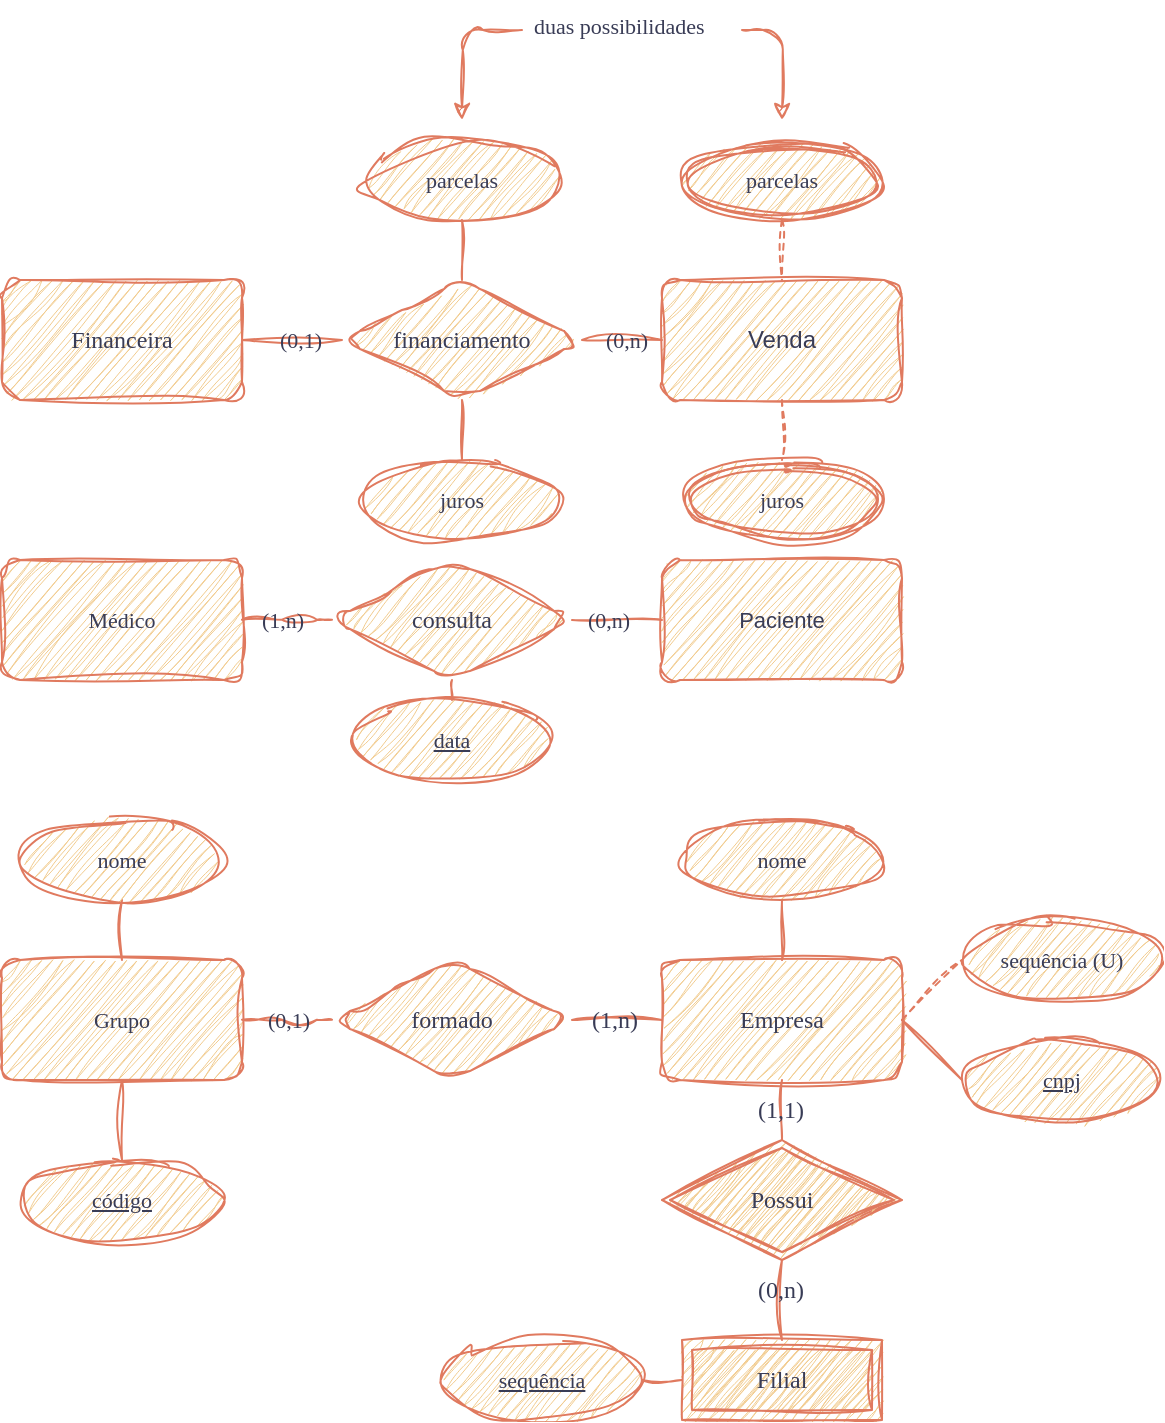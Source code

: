 <mxfile version="21.1.8" type="github">
  <diagram name="Página-1" id="dXOoPCyqEUszRuWvDeEG">
    <mxGraphModel dx="625" dy="1722" grid="1" gridSize="10" guides="1" tooltips="1" connect="1" arrows="1" fold="1" page="1" pageScale="1" pageWidth="827" pageHeight="1169" math="0" shadow="0">
      <root>
        <mxCell id="0" />
        <mxCell id="1" parent="0" />
        <mxCell id="br8IEfC0l66BzFUmi0qX-1" value="Financeira" style="rounded=1;whiteSpace=wrap;html=1;labelBackgroundColor=none;fillColor=#F2CC8F;strokeColor=#E07A5F;fontColor=#393C56;fontFamily=Comic Sans MS;sketch=1;curveFitting=1;jiggle=2;" vertex="1" parent="1">
          <mxGeometry x="10" y="150" width="120" height="60" as="geometry" />
        </mxCell>
        <mxCell id="br8IEfC0l66BzFUmi0qX-17" style="edgeStyle=none;shape=connector;rounded=1;orthogonalLoop=1;jettySize=auto;html=1;entryX=0.5;entryY=0;entryDx=0;entryDy=0;labelBackgroundColor=none;strokeColor=#E07A5F;fontFamily=Comic Sans MS;fontSize=11;fontColor=default;endArrow=none;endFill=0;dashed=1;sketch=1;curveFitting=1;jiggle=2;" edge="1" parent="1" source="br8IEfC0l66BzFUmi0qX-2" target="br8IEfC0l66BzFUmi0qX-15">
          <mxGeometry relative="1" as="geometry" />
        </mxCell>
        <mxCell id="br8IEfC0l66BzFUmi0qX-2" value="Venda" style="rounded=1;whiteSpace=wrap;html=1;labelBackgroundColor=none;fillColor=#F2CC8F;strokeColor=#E07A5F;fontColor=#393C56;sketch=1;curveFitting=1;jiggle=2;" vertex="1" parent="1">
          <mxGeometry x="340" y="150" width="120" height="60" as="geometry" />
        </mxCell>
        <mxCell id="br8IEfC0l66BzFUmi0qX-7" style="rounded=1;orthogonalLoop=1;jettySize=auto;html=1;endArrow=none;endFill=0;labelBackgroundColor=none;strokeColor=#E07A5F;fontColor=default;fontFamily=Comic Sans MS;sketch=1;curveFitting=1;jiggle=2;" edge="1" parent="1" source="br8IEfC0l66BzFUmi0qX-3">
          <mxGeometry relative="1" as="geometry">
            <mxPoint x="240" y="240" as="targetPoint" />
          </mxGeometry>
        </mxCell>
        <mxCell id="br8IEfC0l66BzFUmi0qX-8" style="edgeStyle=none;shape=connector;rounded=1;orthogonalLoop=1;jettySize=auto;html=1;entryX=0.5;entryY=1;entryDx=0;entryDy=0;labelBackgroundColor=none;strokeColor=#E07A5F;fontFamily=Comic Sans MS;fontSize=11;fontColor=default;endArrow=none;endFill=0;sketch=1;curveFitting=1;jiggle=2;" edge="1" parent="1" source="br8IEfC0l66BzFUmi0qX-3">
          <mxGeometry relative="1" as="geometry">
            <mxPoint x="240" y="120" as="targetPoint" />
          </mxGeometry>
        </mxCell>
        <mxCell id="br8IEfC0l66BzFUmi0qX-9" style="edgeStyle=none;shape=connector;rounded=1;orthogonalLoop=1;jettySize=auto;html=1;labelBackgroundColor=none;strokeColor=#E07A5F;fontFamily=Comic Sans MS;fontSize=11;fontColor=default;endArrow=none;endFill=0;sketch=1;curveFitting=1;jiggle=2;" edge="1" parent="1" source="br8IEfC0l66BzFUmi0qX-3" target="br8IEfC0l66BzFUmi0qX-2">
          <mxGeometry relative="1" as="geometry" />
        </mxCell>
        <mxCell id="br8IEfC0l66BzFUmi0qX-12" value="(0,n)" style="edgeLabel;html=1;align=center;verticalAlign=middle;resizable=0;points=[];fontSize=11;fontFamily=Comic Sans MS;fontColor=#393C56;labelBackgroundColor=none;rounded=1;sketch=1;curveFitting=1;jiggle=2;" vertex="1" connectable="0" parent="br8IEfC0l66BzFUmi0qX-9">
          <mxGeometry x="0.081" relative="1" as="geometry">
            <mxPoint as="offset" />
          </mxGeometry>
        </mxCell>
        <mxCell id="br8IEfC0l66BzFUmi0qX-10" style="edgeStyle=none;shape=connector;rounded=1;orthogonalLoop=1;jettySize=auto;html=1;entryX=1;entryY=0.5;entryDx=0;entryDy=0;labelBackgroundColor=none;strokeColor=#E07A5F;fontFamily=Comic Sans MS;fontSize=11;fontColor=default;endArrow=none;endFill=0;sketch=1;curveFitting=1;jiggle=2;" edge="1" parent="1" source="br8IEfC0l66BzFUmi0qX-3" target="br8IEfC0l66BzFUmi0qX-1">
          <mxGeometry relative="1" as="geometry" />
        </mxCell>
        <mxCell id="br8IEfC0l66BzFUmi0qX-13" value="(0,1)" style="edgeLabel;html=1;align=center;verticalAlign=middle;resizable=0;points=[];fontSize=11;fontFamily=Comic Sans MS;fontColor=#393C56;labelBackgroundColor=none;rounded=1;sketch=1;curveFitting=1;jiggle=2;" vertex="1" connectable="0" parent="br8IEfC0l66BzFUmi0qX-10">
          <mxGeometry x="-0.168" relative="1" as="geometry">
            <mxPoint as="offset" />
          </mxGeometry>
        </mxCell>
        <mxCell id="br8IEfC0l66BzFUmi0qX-3" value="financiamento" style="shape=rhombus;perimeter=rhombusPerimeter;whiteSpace=wrap;html=1;align=center;labelBackgroundColor=none;fillColor=#F2CC8F;strokeColor=#E07A5F;fontColor=#393C56;fontFamily=Comic Sans MS;rounded=1;sketch=1;curveFitting=1;jiggle=2;" vertex="1" parent="1">
          <mxGeometry x="180" y="150" width="120" height="60" as="geometry" />
        </mxCell>
        <mxCell id="br8IEfC0l66BzFUmi0qX-15" value="juros" style="ellipse;shape=doubleEllipse;margin=3;whiteSpace=wrap;html=1;align=center;fontFamily=Comic Sans MS;fontSize=11;fontColor=#393C56;labelBackgroundColor=none;fillColor=#F2CC8F;strokeColor=#E07A5F;rounded=1;sketch=1;curveFitting=1;jiggle=2;" vertex="1" parent="1">
          <mxGeometry x="350" y="240" width="100" height="40" as="geometry" />
        </mxCell>
        <mxCell id="br8IEfC0l66BzFUmi0qX-18" style="edgeStyle=none;shape=connector;rounded=1;orthogonalLoop=1;jettySize=auto;html=1;entryX=0.5;entryY=0;entryDx=0;entryDy=0;labelBackgroundColor=none;strokeColor=#E07A5F;fontFamily=Comic Sans MS;fontSize=11;fontColor=default;endArrow=none;endFill=0;dashed=1;sketch=1;curveFitting=1;jiggle=2;" edge="1" parent="1" source="br8IEfC0l66BzFUmi0qX-16" target="br8IEfC0l66BzFUmi0qX-2">
          <mxGeometry relative="1" as="geometry" />
        </mxCell>
        <mxCell id="br8IEfC0l66BzFUmi0qX-16" value="parcelas" style="ellipse;shape=doubleEllipse;margin=3;whiteSpace=wrap;html=1;align=center;fontFamily=Comic Sans MS;fontSize=11;fontColor=#393C56;labelBackgroundColor=none;fillColor=#F2CC8F;strokeColor=#E07A5F;rounded=1;sketch=1;curveFitting=1;jiggle=2;" vertex="1" parent="1">
          <mxGeometry x="350" y="80" width="100" height="40" as="geometry" />
        </mxCell>
        <mxCell id="br8IEfC0l66BzFUmi0qX-20" style="edgeStyle=orthogonalEdgeStyle;shape=connector;rounded=1;orthogonalLoop=1;jettySize=auto;html=1;labelBackgroundColor=none;strokeColor=#E07A5F;fontFamily=Comic Sans MS;fontSize=11;fontColor=default;endArrow=classic;endFill=1;sketch=1;curveFitting=1;jiggle=2;" edge="1" parent="1" source="br8IEfC0l66BzFUmi0qX-19">
          <mxGeometry relative="1" as="geometry">
            <mxPoint x="400" y="70" as="targetPoint" />
          </mxGeometry>
        </mxCell>
        <mxCell id="br8IEfC0l66BzFUmi0qX-21" style="edgeStyle=orthogonalEdgeStyle;shape=connector;rounded=1;orthogonalLoop=1;jettySize=auto;html=1;labelBackgroundColor=none;strokeColor=#E07A5F;fontFamily=Comic Sans MS;fontSize=11;fontColor=default;endArrow=classic;endFill=1;sketch=1;curveFitting=1;jiggle=2;" edge="1" parent="1" source="br8IEfC0l66BzFUmi0qX-19">
          <mxGeometry relative="1" as="geometry">
            <mxPoint x="240" y="70" as="targetPoint" />
          </mxGeometry>
        </mxCell>
        <mxCell id="br8IEfC0l66BzFUmi0qX-19" value="duas possibilidades" style="text;strokeColor=none;fillColor=none;spacingLeft=4;spacingRight=4;overflow=hidden;rotatable=0;points=[[0,0.5],[1,0.5]];portConstraint=eastwest;fontSize=11;whiteSpace=wrap;html=1;fontFamily=Comic Sans MS;fontColor=#393C56;labelBackgroundColor=none;rounded=1;sketch=1;curveFitting=1;jiggle=2;" vertex="1" parent="1">
          <mxGeometry x="270" y="10" width="110" height="30" as="geometry" />
        </mxCell>
        <mxCell id="br8IEfC0l66BzFUmi0qX-27" style="edgeStyle=none;shape=connector;rounded=1;orthogonalLoop=1;jettySize=auto;html=1;entryX=0;entryY=0.5;entryDx=0;entryDy=0;labelBackgroundColor=none;strokeColor=#E07A5F;fontFamily=Comic Sans MS;fontSize=11;fontColor=default;endArrow=none;endFill=0;sketch=1;curveFitting=1;jiggle=2;" edge="1" parent="1">
          <mxGeometry relative="1" as="geometry">
            <mxPoint x="130" y="319.85" as="sourcePoint" />
            <mxPoint x="175" y="319.85" as="targetPoint" />
            <Array as="points">
              <mxPoint x="160" y="319.85" />
            </Array>
          </mxGeometry>
        </mxCell>
        <mxCell id="br8IEfC0l66BzFUmi0qX-30" value="(1,n)" style="edgeLabel;html=1;align=center;verticalAlign=middle;resizable=0;points=[];fontSize=11;fontFamily=Comic Sans MS;fontColor=#393C56;labelBackgroundColor=none;rounded=1;sketch=1;curveFitting=1;jiggle=2;" vertex="1" connectable="0" parent="br8IEfC0l66BzFUmi0qX-27">
          <mxGeometry x="0.193" relative="1" as="geometry">
            <mxPoint x="-7" as="offset" />
          </mxGeometry>
        </mxCell>
        <mxCell id="br8IEfC0l66BzFUmi0qX-23" value="Médico" style="rounded=1;whiteSpace=wrap;html=1;fontFamily=Comic Sans MS;fontSize=11;fontColor=#393C56;labelBackgroundColor=none;fillColor=#F2CC8F;strokeColor=#E07A5F;sketch=1;curveFitting=1;jiggle=2;" vertex="1" parent="1">
          <mxGeometry x="10" y="290" width="120" height="60" as="geometry" />
        </mxCell>
        <mxCell id="br8IEfC0l66BzFUmi0qX-26" style="edgeStyle=none;shape=connector;rounded=1;orthogonalLoop=1;jettySize=auto;html=1;entryX=1;entryY=0.5;entryDx=0;entryDy=0;labelBackgroundColor=none;strokeColor=#E07A5F;fontFamily=Comic Sans MS;fontSize=11;fontColor=default;endArrow=none;endFill=0;sketch=1;curveFitting=1;jiggle=2;" edge="1" parent="1" source="br8IEfC0l66BzFUmi0qX-24" target="br8IEfC0l66BzFUmi0qX-25">
          <mxGeometry relative="1" as="geometry" />
        </mxCell>
        <mxCell id="br8IEfC0l66BzFUmi0qX-31" value="(0,n)" style="edgeLabel;html=1;align=center;verticalAlign=middle;resizable=0;points=[];fontSize=11;fontFamily=Comic Sans MS;fontColor=#393C56;labelBackgroundColor=none;rounded=1;sketch=1;curveFitting=1;jiggle=2;" vertex="1" connectable="0" parent="br8IEfC0l66BzFUmi0qX-26">
          <mxGeometry x="0.193" y="1" relative="1" as="geometry">
            <mxPoint y="-1" as="offset" />
          </mxGeometry>
        </mxCell>
        <mxCell id="br8IEfC0l66BzFUmi0qX-24" value="Paciente" style="rounded=1;whiteSpace=wrap;html=1;fontFamily=Helvetica;fontSize=11;fontColor=#393C56;labelBackgroundColor=none;fillColor=#F2CC8F;strokeColor=#E07A5F;sketch=1;curveFitting=1;jiggle=2;" vertex="1" parent="1">
          <mxGeometry x="340" y="290" width="120" height="60" as="geometry" />
        </mxCell>
        <mxCell id="br8IEfC0l66BzFUmi0qX-29" style="edgeStyle=none;shape=connector;rounded=1;orthogonalLoop=1;jettySize=auto;html=1;entryX=0.5;entryY=0;entryDx=0;entryDy=0;labelBackgroundColor=none;strokeColor=#E07A5F;fontFamily=Comic Sans MS;fontSize=11;fontColor=default;endArrow=none;endFill=0;sketch=1;curveFitting=1;jiggle=2;" edge="1" parent="1" source="br8IEfC0l66BzFUmi0qX-25" target="br8IEfC0l66BzFUmi0qX-28">
          <mxGeometry relative="1" as="geometry" />
        </mxCell>
        <mxCell id="br8IEfC0l66BzFUmi0qX-25" value="consulta" style="shape=rhombus;perimeter=rhombusPerimeter;whiteSpace=wrap;html=1;align=center;labelBackgroundColor=none;fillColor=#F2CC8F;strokeColor=#E07A5F;fontColor=#393C56;fontFamily=Comic Sans MS;rounded=1;sketch=1;curveFitting=1;jiggle=2;" vertex="1" parent="1">
          <mxGeometry x="175" y="290" width="120" height="60" as="geometry" />
        </mxCell>
        <mxCell id="br8IEfC0l66BzFUmi0qX-28" value="data" style="ellipse;whiteSpace=wrap;html=1;align=center;fontFamily=Comic Sans MS;fontSize=11;fontColor=#393C56;labelBackgroundColor=none;fillColor=#F2CC8F;strokeColor=#E07A5F;rounded=1;fontStyle=4;sketch=1;curveFitting=1;jiggle=2;" vertex="1" parent="1">
          <mxGeometry x="185" y="360" width="100" height="40" as="geometry" />
        </mxCell>
        <mxCell id="br8IEfC0l66BzFUmi0qX-32" value="juros" style="ellipse;whiteSpace=wrap;html=1;align=center;fontFamily=Comic Sans MS;fontSize=11;fontColor=#393C56;labelBackgroundColor=none;fillColor=#F2CC8F;strokeColor=#E07A5F;rounded=1;sketch=1;curveFitting=1;jiggle=2;" vertex="1" parent="1">
          <mxGeometry x="190" y="240" width="100" height="40" as="geometry" />
        </mxCell>
        <mxCell id="br8IEfC0l66BzFUmi0qX-33" value="parcelas" style="ellipse;whiteSpace=wrap;html=1;align=center;fontFamily=Comic Sans MS;fontSize=11;fontColor=#393C56;labelBackgroundColor=none;fillColor=#F2CC8F;strokeColor=#E07A5F;rounded=1;sketch=1;curveFitting=1;jiggle=2;" vertex="1" parent="1">
          <mxGeometry x="190" y="80" width="100" height="40" as="geometry" />
        </mxCell>
        <mxCell id="br8IEfC0l66BzFUmi0qX-40" style="edgeStyle=none;shape=connector;rounded=1;orthogonalLoop=1;jettySize=auto;html=1;entryX=0;entryY=0.5;entryDx=0;entryDy=0;labelBackgroundColor=none;strokeColor=#E07A5F;fontFamily=Comic Sans MS;fontSize=11;fontColor=default;endArrow=none;endFill=0;sketch=1;curveFitting=1;jiggle=2;" edge="1" parent="1">
          <mxGeometry relative="1" as="geometry">
            <mxPoint x="130" y="519.85" as="sourcePoint" />
            <mxPoint x="175" y="519.85" as="targetPoint" />
            <Array as="points">
              <mxPoint x="160" y="519.85" />
            </Array>
          </mxGeometry>
        </mxCell>
        <mxCell id="br8IEfC0l66BzFUmi0qX-62" value="&lt;font face=&quot;Comic Sans MS&quot; style=&quot;font-size: 11px;&quot;&gt;(0,1)&lt;/font&gt;" style="edgeLabel;html=1;align=center;verticalAlign=middle;resizable=0;points=[];fontSize=11;fontFamily=Architects Daughter;fontColor=#393C56;labelBackgroundColor=none;" vertex="1" connectable="0" parent="br8IEfC0l66BzFUmi0qX-40">
          <mxGeometry x="0.031" relative="1" as="geometry">
            <mxPoint as="offset" />
          </mxGeometry>
        </mxCell>
        <mxCell id="br8IEfC0l66BzFUmi0qX-60" style="edgeStyle=none;shape=connector;rounded=0;sketch=1;hachureGap=4;jiggle=2;curveFitting=1;orthogonalLoop=1;jettySize=auto;html=1;entryX=0.5;entryY=0;entryDx=0;entryDy=0;labelBackgroundColor=none;strokeColor=#E07A5F;fontFamily=Architects Daughter;fontSource=https%3A%2F%2Ffonts.googleapis.com%2Fcss%3Ffamily%3DArchitects%2BDaughter;fontSize=16;fontColor=default;endArrow=none;endFill=0;fillColor=#F2CC8F;" edge="1" parent="1" source="br8IEfC0l66BzFUmi0qX-42">
          <mxGeometry relative="1" as="geometry">
            <mxPoint x="70" y="590" as="targetPoint" />
          </mxGeometry>
        </mxCell>
        <mxCell id="br8IEfC0l66BzFUmi0qX-42" value="Grupo" style="rounded=1;whiteSpace=wrap;html=1;fontFamily=Comic Sans MS;fontSize=11;fontColor=#393C56;labelBackgroundColor=none;fillColor=#F2CC8F;strokeColor=#E07A5F;sketch=1;curveFitting=1;jiggle=2;" vertex="1" parent="1">
          <mxGeometry x="10" y="490" width="120" height="60" as="geometry" />
        </mxCell>
        <mxCell id="br8IEfC0l66BzFUmi0qX-43" style="edgeStyle=none;shape=connector;rounded=1;orthogonalLoop=1;jettySize=auto;html=1;entryX=1;entryY=0.5;entryDx=0;entryDy=0;labelBackgroundColor=none;strokeColor=#E07A5F;fontFamily=Comic Sans MS;fontSize=11;fontColor=default;endArrow=none;endFill=0;sketch=1;curveFitting=1;jiggle=2;" edge="1" parent="1">
          <mxGeometry relative="1" as="geometry">
            <mxPoint x="340" y="520" as="sourcePoint" />
            <mxPoint x="295.0" y="520" as="targetPoint" />
          </mxGeometry>
        </mxCell>
        <mxCell id="br8IEfC0l66BzFUmi0qX-44" value="(1,n)" style="edgeLabel;html=1;align=center;verticalAlign=middle;resizable=0;points=[];fontSize=12;fontFamily=Comic Sans MS;fontColor=#393C56;labelBackgroundColor=none;rounded=1;sketch=1;curveFitting=1;jiggle=2;" vertex="1" connectable="0" parent="br8IEfC0l66BzFUmi0qX-43">
          <mxGeometry x="0.193" y="1" relative="1" as="geometry">
            <mxPoint x="3" y="-1" as="offset" />
          </mxGeometry>
        </mxCell>
        <mxCell id="br8IEfC0l66BzFUmi0qX-57" style="rounded=0;sketch=1;hachureGap=4;jiggle=2;curveFitting=1;orthogonalLoop=1;jettySize=auto;html=1;entryX=0;entryY=0.5;entryDx=0;entryDy=0;strokeColor=#E07A5F;fontFamily=Comic Sans MS;fontSize=12;fontColor=default;fillColor=#F2CC8F;endArrow=none;endFill=0;exitX=1;exitY=0.5;exitDx=0;exitDy=0;dashed=1;labelBackgroundColor=none;" edge="1" parent="1" source="br8IEfC0l66BzFUmi0qX-45" target="br8IEfC0l66BzFUmi0qX-76">
          <mxGeometry relative="1" as="geometry">
            <mxPoint x="490" y="520" as="targetPoint" />
          </mxGeometry>
        </mxCell>
        <mxCell id="br8IEfC0l66BzFUmi0qX-45" value="Empresa" style="rounded=1;whiteSpace=wrap;html=1;fontFamily=Comic Sans MS;fontSize=12;fontColor=#393C56;labelBackgroundColor=none;fillColor=#F2CC8F;strokeColor=#E07A5F;sketch=1;curveFitting=1;jiggle=2;" vertex="1" parent="1">
          <mxGeometry x="340" y="490" width="120" height="60" as="geometry" />
        </mxCell>
        <mxCell id="br8IEfC0l66BzFUmi0qX-46" value="formado" style="shape=rhombus;perimeter=rhombusPerimeter;whiteSpace=wrap;html=1;align=center;labelBackgroundColor=none;fillColor=#F2CC8F;strokeColor=#E07A5F;fontColor=#393C56;fontFamily=Comic Sans MS;rounded=1;sketch=1;curveFitting=1;jiggle=2;" vertex="1" parent="1">
          <mxGeometry x="175" y="490" width="120" height="60" as="geometry" />
        </mxCell>
        <mxCell id="br8IEfC0l66BzFUmi0qX-50" style="edgeStyle=none;shape=connector;rounded=1;orthogonalLoop=1;jettySize=auto;html=1;entryX=0.5;entryY=1;entryDx=0;entryDy=0;labelBackgroundColor=none;strokeColor=#E07A5F;fontFamily=Comic Sans MS;fontSize=12;fontColor=default;endArrow=none;endFill=0;sketch=1;curveFitting=1;jiggle=2;" edge="1" parent="1">
          <mxGeometry relative="1" as="geometry">
            <mxPoint x="400" y="680" as="sourcePoint" />
            <mxPoint x="400" y="640" as="targetPoint" />
          </mxGeometry>
        </mxCell>
        <mxCell id="br8IEfC0l66BzFUmi0qX-51" value="(0,n)" style="edgeLabel;html=1;align=center;verticalAlign=middle;resizable=0;points=[];fontSize=12;fontFamily=Comic Sans MS;fontColor=#393C56;labelBackgroundColor=none;rounded=1;sketch=1;curveFitting=1;jiggle=2;" vertex="1" connectable="0" parent="br8IEfC0l66BzFUmi0qX-50">
          <mxGeometry x="0.193" y="1" relative="1" as="geometry">
            <mxPoint y="-1" as="offset" />
          </mxGeometry>
        </mxCell>
        <mxCell id="br8IEfC0l66BzFUmi0qX-61" style="edgeStyle=none;shape=connector;rounded=0;sketch=1;hachureGap=4;jiggle=2;curveFitting=1;orthogonalLoop=1;jettySize=auto;html=1;entryX=1;entryY=0.5;entryDx=0;entryDy=0;labelBackgroundColor=none;strokeColor=#E07A5F;fontFamily=Comic Sans MS;fontSize=12;fontColor=default;endArrow=none;endFill=0;fillColor=#F2CC8F;" edge="1" parent="1">
          <mxGeometry relative="1" as="geometry">
            <mxPoint x="350" y="700" as="sourcePoint" />
            <mxPoint x="330.0" y="700" as="targetPoint" />
          </mxGeometry>
        </mxCell>
        <mxCell id="br8IEfC0l66BzFUmi0qX-55" style="rounded=0;sketch=1;hachureGap=4;jiggle=2;curveFitting=1;orthogonalLoop=1;jettySize=auto;html=1;entryX=0.5;entryY=1;entryDx=0;entryDy=0;fontFamily=Comic Sans MS;fontSize=12;endArrow=none;endFill=0;fillColor=#F2CC8F;strokeColor=#E07A5F;labelBackgroundColor=none;fontColor=default;" edge="1" parent="1" target="br8IEfC0l66BzFUmi0qX-45">
          <mxGeometry relative="1" as="geometry">
            <mxPoint x="400" y="580" as="sourcePoint" />
          </mxGeometry>
        </mxCell>
        <mxCell id="br8IEfC0l66BzFUmi0qX-63" value="(1,1)" style="edgeLabel;html=1;align=center;verticalAlign=middle;resizable=0;points=[];fontSize=12;fontFamily=Comic Sans MS;fontColor=#393C56;labelBackgroundColor=none;" vertex="1" connectable="0" parent="br8IEfC0l66BzFUmi0qX-55">
          <mxGeometry x="0.458" y="1" relative="1" as="geometry">
            <mxPoint y="7" as="offset" />
          </mxGeometry>
        </mxCell>
        <mxCell id="br8IEfC0l66BzFUmi0qX-68" style="edgeStyle=none;shape=connector;rounded=1;orthogonalLoop=1;jettySize=auto;html=1;entryX=0.5;entryY=1;entryDx=0;entryDy=0;labelBackgroundColor=none;strokeColor=#E07A5F;fontFamily=Comic Sans MS;fontSize=11;fontColor=default;endArrow=none;endFill=0;sketch=1;curveFitting=1;jiggle=2;" edge="1" parent="1">
          <mxGeometry relative="1" as="geometry">
            <mxPoint x="400" y="490" as="sourcePoint" />
            <mxPoint x="400" y="460" as="targetPoint" />
          </mxGeometry>
        </mxCell>
        <mxCell id="br8IEfC0l66BzFUmi0qX-69" value="nome" style="ellipse;whiteSpace=wrap;html=1;align=center;fontFamily=Comic Sans MS;fontSize=11;fontColor=#393C56;labelBackgroundColor=none;fillColor=#F2CC8F;strokeColor=#E07A5F;rounded=1;sketch=1;curveFitting=1;jiggle=2;" vertex="1" parent="1">
          <mxGeometry x="350" y="420" width="100" height="40" as="geometry" />
        </mxCell>
        <mxCell id="br8IEfC0l66BzFUmi0qX-70" style="edgeStyle=none;shape=connector;rounded=1;orthogonalLoop=1;jettySize=auto;html=1;entryX=0.5;entryY=1;entryDx=0;entryDy=0;labelBackgroundColor=none;strokeColor=#E07A5F;fontFamily=Comic Sans MS;fontSize=11;fontColor=default;endArrow=none;endFill=0;sketch=1;curveFitting=1;jiggle=2;" edge="1" parent="1">
          <mxGeometry relative="1" as="geometry">
            <mxPoint x="70" y="490" as="sourcePoint" />
            <mxPoint x="70" y="460" as="targetPoint" />
          </mxGeometry>
        </mxCell>
        <mxCell id="br8IEfC0l66BzFUmi0qX-71" value="nome" style="ellipse;whiteSpace=wrap;html=1;align=center;fontFamily=Comic Sans MS;fontSize=11;fontColor=#393C56;labelBackgroundColor=none;fillColor=#F2CC8F;strokeColor=#E07A5F;rounded=1;sketch=1;curveFitting=1;jiggle=2;" vertex="1" parent="1">
          <mxGeometry x="20" y="420" width="100" height="40" as="geometry" />
        </mxCell>
        <mxCell id="br8IEfC0l66BzFUmi0qX-72" value="Filial" style="shape=ext;margin=3;double=1;whiteSpace=wrap;html=1;align=center;sketch=1;hachureGap=4;jiggle=2;curveFitting=1;strokeColor=#E07A5F;fontFamily=Comic Sans MS;fontSize=12;fontColor=#393C56;fillColor=#F2CC8F;labelBackgroundColor=none;" vertex="1" parent="1">
          <mxGeometry x="350" y="680" width="100" height="40" as="geometry" />
        </mxCell>
        <mxCell id="br8IEfC0l66BzFUmi0qX-73" value="Possui" style="shape=rhombus;double=1;perimeter=rhombusPerimeter;whiteSpace=wrap;html=1;align=center;sketch=1;hachureGap=4;jiggle=2;curveFitting=1;strokeColor=#E07A5F;fontFamily=Comic Sans MS;fontSize=12;fontColor=#393C56;fillColor=#F2CC8F;labelBackgroundColor=none;" vertex="1" parent="1">
          <mxGeometry x="340" y="580" width="120" height="60" as="geometry" />
        </mxCell>
        <mxCell id="br8IEfC0l66BzFUmi0qX-76" value="sequência (U)" style="ellipse;whiteSpace=wrap;html=1;align=center;fontFamily=Comic Sans MS;fontSize=11;fontColor=#393C56;labelBackgroundColor=none;fillColor=#F2CC8F;strokeColor=#E07A5F;rounded=1;sketch=1;curveFitting=1;jiggle=2;fontStyle=0" vertex="1" parent="1">
          <mxGeometry x="490" y="470" width="100" height="40" as="geometry" />
        </mxCell>
        <mxCell id="br8IEfC0l66BzFUmi0qX-78" value="sequência" style="ellipse;whiteSpace=wrap;html=1;align=center;fontFamily=Comic Sans MS;fontSize=11;fontColor=#393C56;labelBackgroundColor=none;fillColor=#F2CC8F;strokeColor=#E07A5F;rounded=1;sketch=1;curveFitting=1;jiggle=2;fontStyle=4" vertex="1" parent="1">
          <mxGeometry x="230" y="680" width="100" height="40" as="geometry" />
        </mxCell>
        <mxCell id="br8IEfC0l66BzFUmi0qX-79" value="código" style="ellipse;whiteSpace=wrap;html=1;align=center;fontFamily=Comic Sans MS;fontSize=11;fontColor=#393C56;labelBackgroundColor=none;fillColor=#F2CC8F;strokeColor=#E07A5F;rounded=1;sketch=1;curveFitting=1;jiggle=2;fontStyle=4" vertex="1" parent="1">
          <mxGeometry x="20" y="590" width="100" height="40" as="geometry" />
        </mxCell>
        <mxCell id="br8IEfC0l66BzFUmi0qX-80" style="rounded=0;sketch=1;hachureGap=4;jiggle=2;curveFitting=1;orthogonalLoop=1;jettySize=auto;html=1;entryX=0;entryY=0.5;entryDx=0;entryDy=0;strokeColor=#E07A5F;fontFamily=Comic Sans MS;fontSize=12;fontColor=default;fillColor=#F2CC8F;endArrow=none;endFill=0;exitX=1;exitY=0.5;exitDx=0;exitDy=0;labelBackgroundColor=none;" edge="1" parent="1" target="br8IEfC0l66BzFUmi0qX-81">
          <mxGeometry relative="1" as="geometry">
            <mxPoint x="460" y="520" as="sourcePoint" />
            <mxPoint x="490" y="520" as="targetPoint" />
          </mxGeometry>
        </mxCell>
        <mxCell id="br8IEfC0l66BzFUmi0qX-81" value="cnpj" style="ellipse;whiteSpace=wrap;html=1;align=center;fontFamily=Comic Sans MS;fontSize=11;fontColor=#393C56;labelBackgroundColor=none;fillColor=#F2CC8F;strokeColor=#E07A5F;rounded=1;sketch=1;curveFitting=1;jiggle=2;fontStyle=4" vertex="1" parent="1">
          <mxGeometry x="490" y="530" width="100" height="40" as="geometry" />
        </mxCell>
      </root>
    </mxGraphModel>
  </diagram>
</mxfile>
